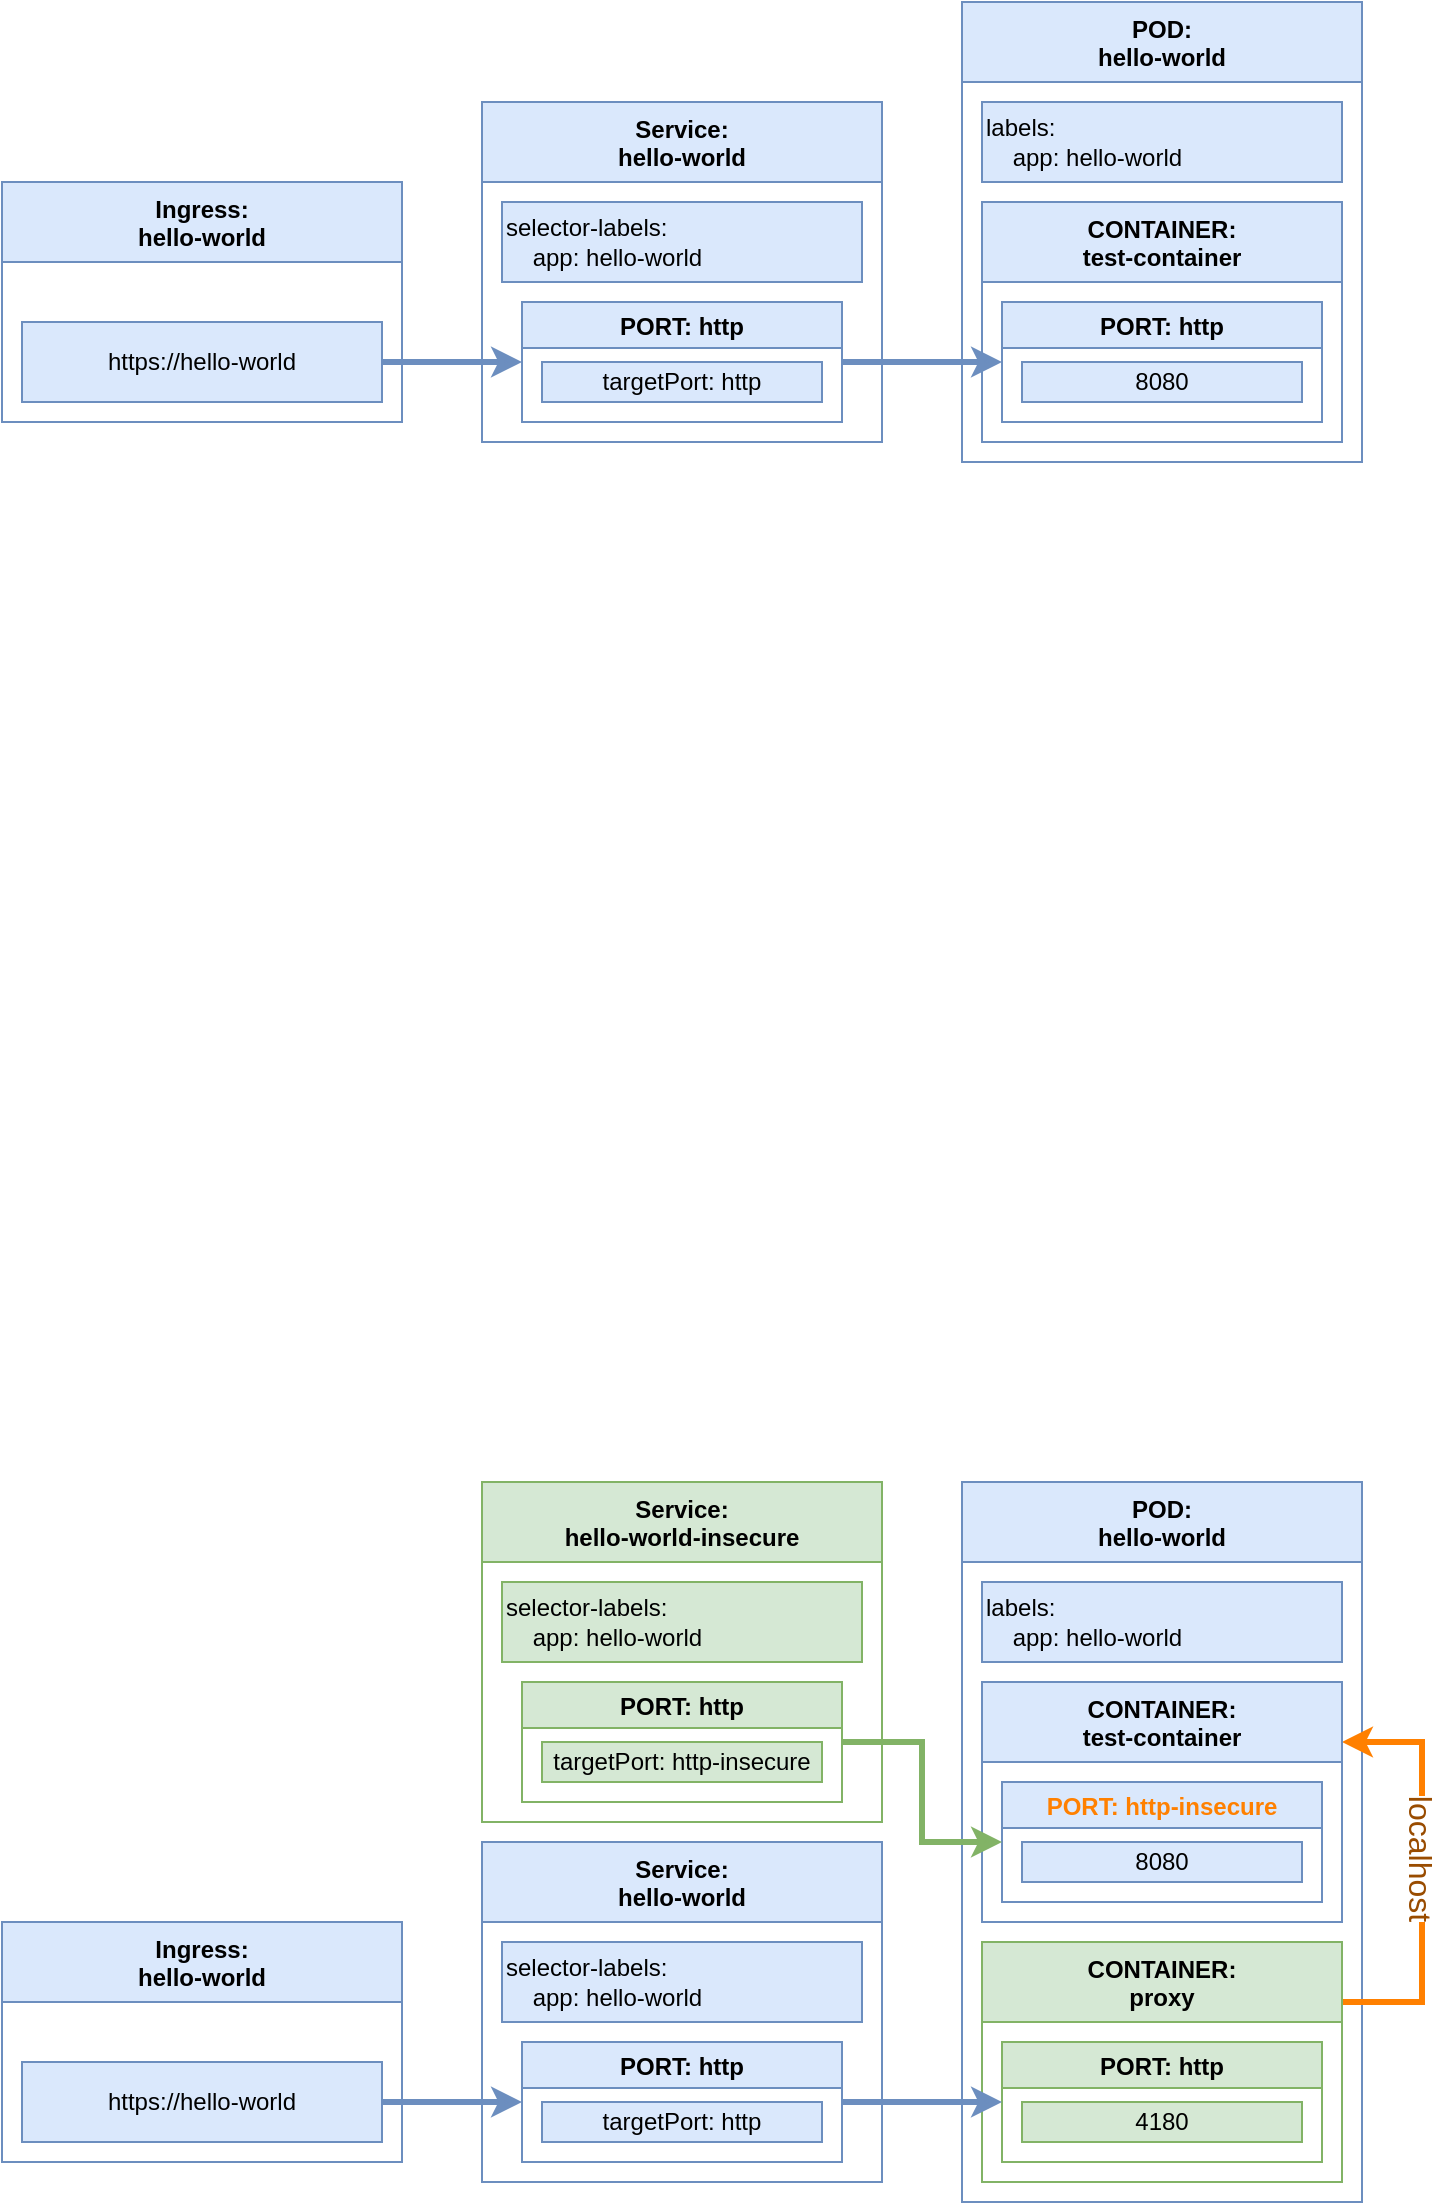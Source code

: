<mxfile version="20.0.3" type="device"><diagram id="ENfGjiyMiARokZD_1wjy" name="Page-1"><mxGraphModel dx="1306" dy="830" grid="1" gridSize="10" guides="1" tooltips="1" connect="1" arrows="1" fold="1" page="1" pageScale="1" pageWidth="827" pageHeight="1169" math="0" shadow="0"><root><mxCell id="0"/><mxCell id="1" parent="0"/><mxCell id="uvrqMjDO0U0OnTbjsZiF-3" value="POD:&#10;hello-world" style="swimlane;startSize=40;fillColor=#dae8fc;strokeColor=#6c8ebf;" vertex="1" parent="1"><mxGeometry x="520" y="40" width="200" height="230" as="geometry"/></mxCell><mxCell id="uvrqMjDO0U0OnTbjsZiF-4" value="CONTAINER:&#10;test-container" style="swimlane;startSize=40;fillColor=#dae8fc;strokeColor=#6c8ebf;" vertex="1" parent="uvrqMjDO0U0OnTbjsZiF-3"><mxGeometry x="10" y="100" width="180" height="120" as="geometry"/></mxCell><mxCell id="uvrqMjDO0U0OnTbjsZiF-5" value="PORT: http" style="swimlane;fillColor=#dae8fc;strokeColor=#6c8ebf;" vertex="1" parent="uvrqMjDO0U0OnTbjsZiF-4"><mxGeometry x="10" y="50" width="160" height="60" as="geometry"/></mxCell><mxCell id="uvrqMjDO0U0OnTbjsZiF-6" value="8080" style="text;html=1;strokeColor=#6c8ebf;fillColor=#dae8fc;align=center;verticalAlign=middle;whiteSpace=wrap;rounded=0;" vertex="1" parent="uvrqMjDO0U0OnTbjsZiF-5"><mxGeometry x="10" y="30" width="140" height="20" as="geometry"/></mxCell><mxCell id="uvrqMjDO0U0OnTbjsZiF-36" value="labels:&lt;br&gt;&amp;nbsp; &amp;nbsp; app: hello-world" style="text;html=1;strokeColor=#6c8ebf;fillColor=#dae8fc;align=left;verticalAlign=middle;whiteSpace=wrap;rounded=0;" vertex="1" parent="uvrqMjDO0U0OnTbjsZiF-3"><mxGeometry x="10" y="50" width="180" height="40" as="geometry"/></mxCell><mxCell id="uvrqMjDO0U0OnTbjsZiF-8" value="Service:&#10;hello-world" style="swimlane;startSize=40;fillColor=#dae8fc;strokeColor=#6c8ebf;" vertex="1" parent="1"><mxGeometry x="280" y="90" width="200" height="170" as="geometry"/></mxCell><mxCell id="uvrqMjDO0U0OnTbjsZiF-9" value="PORT: http" style="swimlane;fillColor=#dae8fc;strokeColor=#6c8ebf;" vertex="1" parent="uvrqMjDO0U0OnTbjsZiF-8"><mxGeometry x="20" y="100" width="160" height="60" as="geometry"/></mxCell><mxCell id="uvrqMjDO0U0OnTbjsZiF-10" value="targetPort: http" style="text;html=1;strokeColor=#6c8ebf;fillColor=#dae8fc;align=center;verticalAlign=middle;whiteSpace=wrap;rounded=0;" vertex="1" parent="uvrqMjDO0U0OnTbjsZiF-9"><mxGeometry x="10" y="30" width="140" height="20" as="geometry"/></mxCell><mxCell id="uvrqMjDO0U0OnTbjsZiF-34" value="selector-labels:&lt;br&gt;&amp;nbsp; &amp;nbsp; app: hello-world" style="text;html=1;strokeColor=#6c8ebf;fillColor=#dae8fc;align=left;verticalAlign=middle;whiteSpace=wrap;rounded=0;" vertex="1" parent="uvrqMjDO0U0OnTbjsZiF-8"><mxGeometry x="10" y="50" width="180" height="40" as="geometry"/></mxCell><mxCell id="uvrqMjDO0U0OnTbjsZiF-18" style="edgeStyle=orthogonalEdgeStyle;rounded=0;orthogonalLoop=1;jettySize=auto;html=1;exitX=1;exitY=0.5;exitDx=0;exitDy=0;entryX=0;entryY=0.5;entryDx=0;entryDy=0;fillColor=#dae8fc;strokeColor=#6c8ebf;strokeWidth=3;" edge="1" parent="1" source="uvrqMjDO0U0OnTbjsZiF-17" target="uvrqMjDO0U0OnTbjsZiF-9"><mxGeometry relative="1" as="geometry"><Array as="points"><mxPoint x="230" y="220"/><mxPoint x="230" y="220"/></Array></mxGeometry></mxCell><mxCell id="uvrqMjDO0U0OnTbjsZiF-11" value="Ingress:&#10;hello-world" style="swimlane;startSize=40;fillColor=#dae8fc;strokeColor=#6c8ebf;" vertex="1" parent="1"><mxGeometry x="40" y="130" width="200" height="120" as="geometry"/></mxCell><mxCell id="uvrqMjDO0U0OnTbjsZiF-17" value="https://hello-world" style="text;html=1;strokeColor=#6c8ebf;fillColor=#dae8fc;align=center;verticalAlign=middle;whiteSpace=wrap;rounded=0;" vertex="1" parent="uvrqMjDO0U0OnTbjsZiF-11"><mxGeometry x="10" y="70" width="180" height="40" as="geometry"/></mxCell><mxCell id="uvrqMjDO0U0OnTbjsZiF-19" style="edgeStyle=orthogonalEdgeStyle;rounded=0;orthogonalLoop=1;jettySize=auto;html=1;exitX=1;exitY=0.5;exitDx=0;exitDy=0;entryX=0;entryY=0.5;entryDx=0;entryDy=0;fillColor=#dae8fc;strokeColor=#6c8ebf;strokeWidth=3;" edge="1" parent="1" source="uvrqMjDO0U0OnTbjsZiF-9" target="uvrqMjDO0U0OnTbjsZiF-5"><mxGeometry relative="1" as="geometry"/></mxCell><mxCell id="uvrqMjDO0U0OnTbjsZiF-38" value="POD:&#10;hello-world" style="swimlane;startSize=40;fillColor=#dae8fc;strokeColor=#6c8ebf;" vertex="1" parent="1"><mxGeometry x="520" y="780" width="200" height="360" as="geometry"/></mxCell><mxCell id="uvrqMjDO0U0OnTbjsZiF-59" style="edgeStyle=orthogonalEdgeStyle;rounded=0;orthogonalLoop=1;jettySize=auto;html=1;exitX=1;exitY=0.25;exitDx=0;exitDy=0;entryX=1;entryY=0.25;entryDx=0;entryDy=0;fillColor=#ffe6cc;strokeColor=#FF8000;strokeWidth=3;" edge="1" parent="uvrqMjDO0U0OnTbjsZiF-38" source="uvrqMjDO0U0OnTbjsZiF-39" target="uvrqMjDO0U0OnTbjsZiF-51"><mxGeometry relative="1" as="geometry"><Array as="points"><mxPoint x="230" y="260"/><mxPoint x="230" y="130"/></Array></mxGeometry></mxCell><mxCell id="uvrqMjDO0U0OnTbjsZiF-60" value="&lt;font style=&quot;font-size: 16px;&quot;&gt;localhost&lt;/font&gt;" style="edgeLabel;html=1;align=center;verticalAlign=middle;resizable=0;points=[];fontColor=#994C00;rotation=90;" vertex="1" connectable="0" parent="uvrqMjDO0U0OnTbjsZiF-59"><mxGeometry x="0.071" relative="1" as="geometry"><mxPoint as="offset"/></mxGeometry></mxCell><mxCell id="uvrqMjDO0U0OnTbjsZiF-39" value="CONTAINER:&#10;proxy" style="swimlane;startSize=40;fillColor=#d5e8d4;strokeColor=#82b366;" vertex="1" parent="uvrqMjDO0U0OnTbjsZiF-38"><mxGeometry x="10" y="230" width="180" height="120" as="geometry"/></mxCell><mxCell id="uvrqMjDO0U0OnTbjsZiF-40" value="PORT: http" style="swimlane;fillColor=#d5e8d4;strokeColor=#82b366;" vertex="1" parent="uvrqMjDO0U0OnTbjsZiF-39"><mxGeometry x="10" y="50" width="160" height="60" as="geometry"/></mxCell><mxCell id="uvrqMjDO0U0OnTbjsZiF-41" value="4180" style="text;html=1;strokeColor=#82b366;fillColor=#d5e8d4;align=center;verticalAlign=middle;whiteSpace=wrap;rounded=0;" vertex="1" parent="uvrqMjDO0U0OnTbjsZiF-40"><mxGeometry x="10" y="30" width="140" height="20" as="geometry"/></mxCell><mxCell id="uvrqMjDO0U0OnTbjsZiF-42" value="labels:&lt;br&gt;&amp;nbsp; &amp;nbsp; app: hello-world" style="text;html=1;strokeColor=#6c8ebf;fillColor=#dae8fc;align=left;verticalAlign=middle;whiteSpace=wrap;rounded=0;" vertex="1" parent="uvrqMjDO0U0OnTbjsZiF-38"><mxGeometry x="10" y="50" width="180" height="40" as="geometry"/></mxCell><mxCell id="uvrqMjDO0U0OnTbjsZiF-51" value="CONTAINER:&#10;test-container" style="swimlane;startSize=40;fillColor=#dae8fc;strokeColor=#6c8ebf;" vertex="1" parent="uvrqMjDO0U0OnTbjsZiF-38"><mxGeometry x="10" y="100" width="180" height="120" as="geometry"/></mxCell><mxCell id="uvrqMjDO0U0OnTbjsZiF-52" value="PORT: http-insecure" style="swimlane;fillColor=#dae8fc;strokeColor=#6c8ebf;fontColor=#FF8000;" vertex="1" parent="uvrqMjDO0U0OnTbjsZiF-51"><mxGeometry x="10" y="50" width="160" height="60" as="geometry"/></mxCell><mxCell id="uvrqMjDO0U0OnTbjsZiF-53" value="8080" style="text;html=1;strokeColor=#6c8ebf;fillColor=#dae8fc;align=center;verticalAlign=middle;whiteSpace=wrap;rounded=0;" vertex="1" parent="uvrqMjDO0U0OnTbjsZiF-52"><mxGeometry x="10" y="30" width="140" height="20" as="geometry"/></mxCell><mxCell id="uvrqMjDO0U0OnTbjsZiF-43" value="Service:&#10;hello-world" style="swimlane;startSize=40;fillColor=#dae8fc;strokeColor=#6c8ebf;" vertex="1" parent="1"><mxGeometry x="280" y="960" width="200" height="170" as="geometry"/></mxCell><mxCell id="uvrqMjDO0U0OnTbjsZiF-44" value="PORT: http" style="swimlane;fillColor=#dae8fc;strokeColor=#6c8ebf;" vertex="1" parent="uvrqMjDO0U0OnTbjsZiF-43"><mxGeometry x="20" y="100" width="160" height="60" as="geometry"/></mxCell><mxCell id="uvrqMjDO0U0OnTbjsZiF-45" value="targetPort: http" style="text;html=1;strokeColor=#6c8ebf;fillColor=#dae8fc;align=center;verticalAlign=middle;whiteSpace=wrap;rounded=0;" vertex="1" parent="uvrqMjDO0U0OnTbjsZiF-44"><mxGeometry x="10" y="30" width="140" height="20" as="geometry"/></mxCell><mxCell id="uvrqMjDO0U0OnTbjsZiF-46" value="selector-labels:&lt;br&gt;&amp;nbsp; &amp;nbsp; app: hello-world" style="text;html=1;strokeColor=#6c8ebf;fillColor=#dae8fc;align=left;verticalAlign=middle;whiteSpace=wrap;rounded=0;" vertex="1" parent="uvrqMjDO0U0OnTbjsZiF-43"><mxGeometry x="10" y="50" width="180" height="40" as="geometry"/></mxCell><mxCell id="uvrqMjDO0U0OnTbjsZiF-47" style="edgeStyle=orthogonalEdgeStyle;rounded=0;orthogonalLoop=1;jettySize=auto;html=1;exitX=1;exitY=0.5;exitDx=0;exitDy=0;entryX=0;entryY=0.5;entryDx=0;entryDy=0;fillColor=#dae8fc;strokeColor=#6c8ebf;strokeWidth=3;" edge="1" parent="1" source="uvrqMjDO0U0OnTbjsZiF-49" target="uvrqMjDO0U0OnTbjsZiF-44"><mxGeometry relative="1" as="geometry"><Array as="points"><mxPoint x="230" y="1090"/><mxPoint x="230" y="1090"/></Array></mxGeometry></mxCell><mxCell id="uvrqMjDO0U0OnTbjsZiF-48" value="Ingress:&#10;hello-world" style="swimlane;startSize=40;fillColor=#dae8fc;strokeColor=#6c8ebf;" vertex="1" parent="1"><mxGeometry x="40" y="1000" width="200" height="120" as="geometry"/></mxCell><mxCell id="uvrqMjDO0U0OnTbjsZiF-49" value="https://hello-world" style="text;html=1;strokeColor=#6c8ebf;fillColor=#dae8fc;align=center;verticalAlign=middle;whiteSpace=wrap;rounded=0;" vertex="1" parent="uvrqMjDO0U0OnTbjsZiF-48"><mxGeometry x="10" y="70" width="180" height="40" as="geometry"/></mxCell><mxCell id="uvrqMjDO0U0OnTbjsZiF-50" style="edgeStyle=orthogonalEdgeStyle;rounded=0;orthogonalLoop=1;jettySize=auto;html=1;exitX=1;exitY=0.5;exitDx=0;exitDy=0;entryX=0;entryY=0.5;entryDx=0;entryDy=0;fillColor=#dae8fc;strokeColor=#6c8ebf;strokeWidth=3;" edge="1" parent="1" source="uvrqMjDO0U0OnTbjsZiF-44" target="uvrqMjDO0U0OnTbjsZiF-40"><mxGeometry relative="1" as="geometry"/></mxCell><mxCell id="uvrqMjDO0U0OnTbjsZiF-54" value="Service:&#10;hello-world-insecure" style="swimlane;startSize=40;fillColor=#d5e8d4;strokeColor=#82b366;" vertex="1" parent="1"><mxGeometry x="280" y="780" width="200" height="170" as="geometry"/></mxCell><mxCell id="uvrqMjDO0U0OnTbjsZiF-55" value="PORT: http" style="swimlane;fillColor=#d5e8d4;strokeColor=#82b366;" vertex="1" parent="uvrqMjDO0U0OnTbjsZiF-54"><mxGeometry x="20" y="100" width="160" height="60" as="geometry"/></mxCell><mxCell id="uvrqMjDO0U0OnTbjsZiF-56" value="targetPort: http-insecure" style="text;html=1;strokeColor=#82b366;fillColor=#d5e8d4;align=center;verticalAlign=middle;whiteSpace=wrap;rounded=0;" vertex="1" parent="uvrqMjDO0U0OnTbjsZiF-55"><mxGeometry x="10" y="30" width="140" height="20" as="geometry"/></mxCell><mxCell id="uvrqMjDO0U0OnTbjsZiF-57" value="selector-labels:&lt;br&gt;&amp;nbsp; &amp;nbsp; app: hello-world" style="text;html=1;strokeColor=#82b366;fillColor=#d5e8d4;align=left;verticalAlign=middle;whiteSpace=wrap;rounded=0;" vertex="1" parent="uvrqMjDO0U0OnTbjsZiF-54"><mxGeometry x="10" y="50" width="180" height="40" as="geometry"/></mxCell><mxCell id="uvrqMjDO0U0OnTbjsZiF-58" style="edgeStyle=orthogonalEdgeStyle;rounded=0;orthogonalLoop=1;jettySize=auto;html=1;exitX=1;exitY=0.5;exitDx=0;exitDy=0;entryX=0;entryY=0.5;entryDx=0;entryDy=0;fillColor=#d5e8d4;strokeColor=#82b366;strokeWidth=3;" edge="1" parent="1" source="uvrqMjDO0U0OnTbjsZiF-55" target="uvrqMjDO0U0OnTbjsZiF-52"><mxGeometry relative="1" as="geometry"/></mxCell></root></mxGraphModel></diagram></mxfile>
